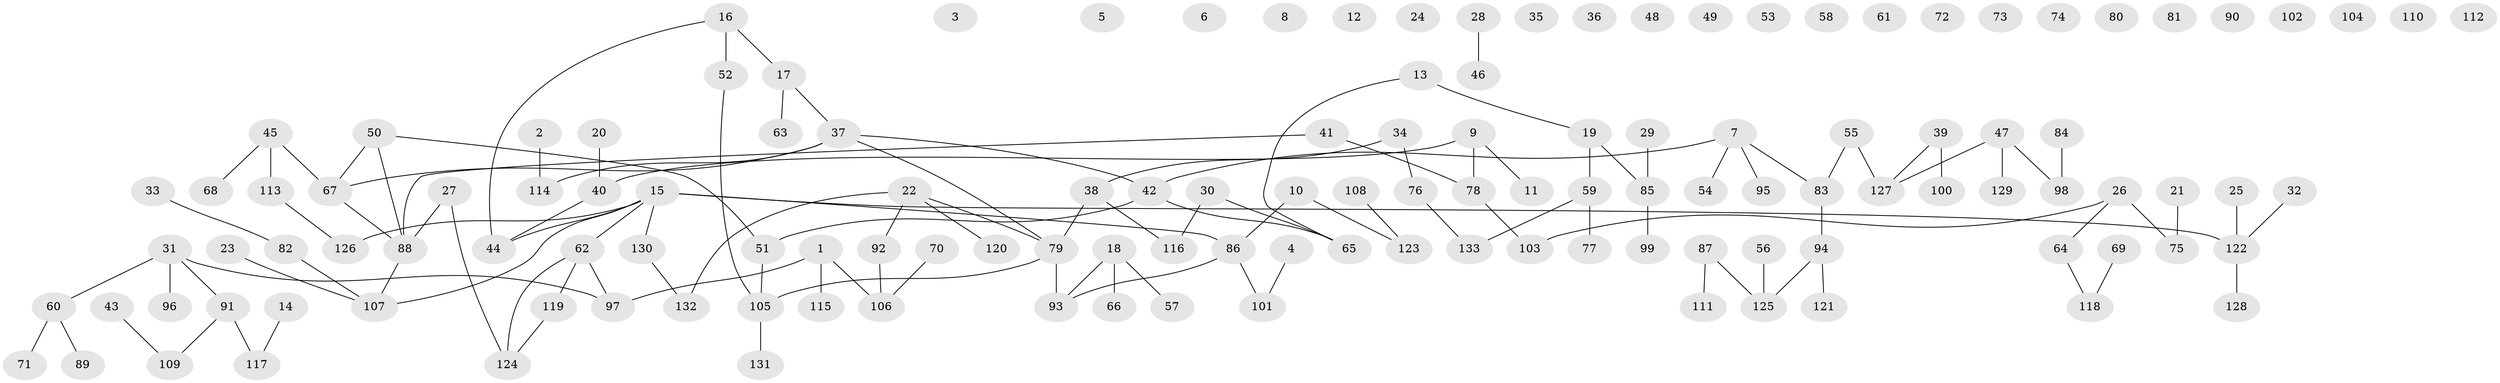 // coarse degree distribution, {2: 0.2222222222222222, 1: 0.2828282828282828, 0: 0.24242424242424243, 5: 0.050505050505050504, 4: 0.0707070707070707, 7: 0.010101010101010102, 6: 0.020202020202020204, 3: 0.10101010101010101}
// Generated by graph-tools (version 1.1) at 2025/23/03/03/25 07:23:29]
// undirected, 133 vertices, 122 edges
graph export_dot {
graph [start="1"]
  node [color=gray90,style=filled];
  1;
  2;
  3;
  4;
  5;
  6;
  7;
  8;
  9;
  10;
  11;
  12;
  13;
  14;
  15;
  16;
  17;
  18;
  19;
  20;
  21;
  22;
  23;
  24;
  25;
  26;
  27;
  28;
  29;
  30;
  31;
  32;
  33;
  34;
  35;
  36;
  37;
  38;
  39;
  40;
  41;
  42;
  43;
  44;
  45;
  46;
  47;
  48;
  49;
  50;
  51;
  52;
  53;
  54;
  55;
  56;
  57;
  58;
  59;
  60;
  61;
  62;
  63;
  64;
  65;
  66;
  67;
  68;
  69;
  70;
  71;
  72;
  73;
  74;
  75;
  76;
  77;
  78;
  79;
  80;
  81;
  82;
  83;
  84;
  85;
  86;
  87;
  88;
  89;
  90;
  91;
  92;
  93;
  94;
  95;
  96;
  97;
  98;
  99;
  100;
  101;
  102;
  103;
  104;
  105;
  106;
  107;
  108;
  109;
  110;
  111;
  112;
  113;
  114;
  115;
  116;
  117;
  118;
  119;
  120;
  121;
  122;
  123;
  124;
  125;
  126;
  127;
  128;
  129;
  130;
  131;
  132;
  133;
  1 -- 97;
  1 -- 106;
  1 -- 115;
  2 -- 114;
  4 -- 101;
  7 -- 42;
  7 -- 54;
  7 -- 83;
  7 -- 95;
  9 -- 11;
  9 -- 40;
  9 -- 78;
  10 -- 86;
  10 -- 123;
  13 -- 19;
  13 -- 65;
  14 -- 117;
  15 -- 44;
  15 -- 62;
  15 -- 86;
  15 -- 107;
  15 -- 122;
  15 -- 126;
  15 -- 130;
  16 -- 17;
  16 -- 44;
  16 -- 52;
  17 -- 37;
  17 -- 63;
  18 -- 57;
  18 -- 66;
  18 -- 93;
  19 -- 59;
  19 -- 85;
  20 -- 40;
  21 -- 75;
  22 -- 79;
  22 -- 92;
  22 -- 120;
  22 -- 132;
  23 -- 107;
  25 -- 122;
  26 -- 64;
  26 -- 75;
  26 -- 103;
  27 -- 88;
  27 -- 124;
  28 -- 46;
  29 -- 85;
  30 -- 65;
  30 -- 116;
  31 -- 60;
  31 -- 91;
  31 -- 96;
  31 -- 97;
  32 -- 122;
  33 -- 82;
  34 -- 38;
  34 -- 76;
  37 -- 42;
  37 -- 67;
  37 -- 79;
  37 -- 114;
  38 -- 79;
  38 -- 116;
  39 -- 100;
  39 -- 127;
  40 -- 44;
  41 -- 78;
  41 -- 88;
  42 -- 51;
  42 -- 65;
  43 -- 109;
  45 -- 67;
  45 -- 68;
  45 -- 113;
  47 -- 98;
  47 -- 127;
  47 -- 129;
  50 -- 51;
  50 -- 67;
  50 -- 88;
  51 -- 105;
  52 -- 105;
  55 -- 83;
  55 -- 127;
  56 -- 125;
  59 -- 77;
  59 -- 133;
  60 -- 71;
  60 -- 89;
  62 -- 97;
  62 -- 119;
  62 -- 124;
  64 -- 118;
  67 -- 88;
  69 -- 118;
  70 -- 106;
  76 -- 133;
  78 -- 103;
  79 -- 93;
  79 -- 105;
  82 -- 107;
  83 -- 94;
  84 -- 98;
  85 -- 99;
  86 -- 93;
  86 -- 101;
  87 -- 111;
  87 -- 125;
  88 -- 107;
  91 -- 109;
  91 -- 117;
  92 -- 106;
  94 -- 121;
  94 -- 125;
  105 -- 131;
  108 -- 123;
  113 -- 126;
  119 -- 124;
  122 -- 128;
  130 -- 132;
}
